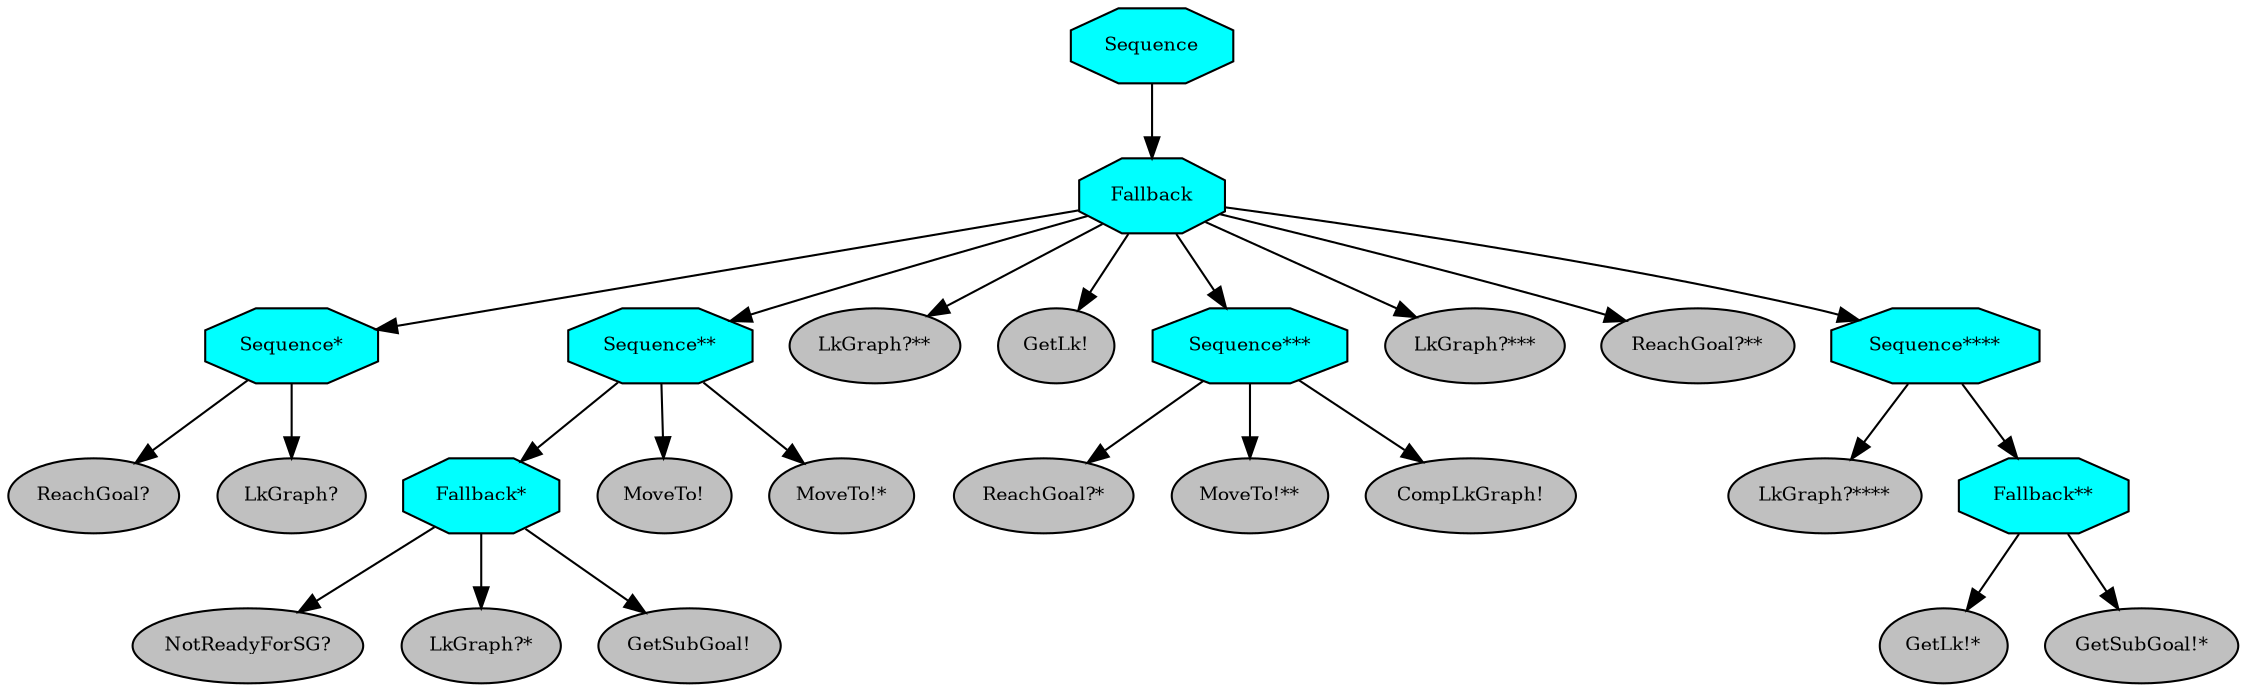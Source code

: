 digraph pastafarianism {
ordering=out;
graph [fontname="times-roman"];
node [fontname="times-roman"];
edge [fontname="times-roman"];
Sequence [fillcolor=cyan, fontcolor=black, fontsize=9, label=Sequence, shape=octagon, style=filled];
Fallback [fillcolor=cyan, fontcolor=black, fontsize=9, label=Fallback, shape=octagon, style=filled];
Sequence -> Fallback;
"Sequence*" [fillcolor=cyan, fontcolor=black, fontsize=9, label="Sequence*", shape=octagon, style=filled];
Fallback -> "Sequence*";
"ReachGoal?" [fillcolor=gray, fontcolor=black, fontsize=9, label="ReachGoal?", shape=ellipse, style=filled];
"Sequence*" -> "ReachGoal?";
"LkGraph?" [fillcolor=gray, fontcolor=black, fontsize=9, label="LkGraph?", shape=ellipse, style=filled];
"Sequence*" -> "LkGraph?";
"Sequence**" [fillcolor=cyan, fontcolor=black, fontsize=9, label="Sequence**", shape=octagon, style=filled];
Fallback -> "Sequence**";
"Fallback*" [fillcolor=cyan, fontcolor=black, fontsize=9, label="Fallback*", shape=octagon, style=filled];
"Sequence**" -> "Fallback*";
"NotReadyForSG?" [fillcolor=gray, fontcolor=black, fontsize=9, label="NotReadyForSG?", shape=ellipse, style=filled];
"Fallback*" -> "NotReadyForSG?";
"LkGraph?*" [fillcolor=gray, fontcolor=black, fontsize=9, label="LkGraph?*", shape=ellipse, style=filled];
"Fallback*" -> "LkGraph?*";
"GetSubGoal!" [fillcolor=gray, fontcolor=black, fontsize=9, label="GetSubGoal!", shape=ellipse, style=filled];
"Fallback*" -> "GetSubGoal!";
"MoveTo!" [fillcolor=gray, fontcolor=black, fontsize=9, label="MoveTo!", shape=ellipse, style=filled];
"Sequence**" -> "MoveTo!";
"MoveTo!*" [fillcolor=gray, fontcolor=black, fontsize=9, label="MoveTo!*", shape=ellipse, style=filled];
"Sequence**" -> "MoveTo!*";
"LkGraph?**" [fillcolor=gray, fontcolor=black, fontsize=9, label="LkGraph?**", shape=ellipse, style=filled];
Fallback -> "LkGraph?**";
"GetLk!" [fillcolor=gray, fontcolor=black, fontsize=9, label="GetLk!", shape=ellipse, style=filled];
Fallback -> "GetLk!";
"Sequence***" [fillcolor=cyan, fontcolor=black, fontsize=9, label="Sequence***", shape=octagon, style=filled];
Fallback -> "Sequence***";
"ReachGoal?*" [fillcolor=gray, fontcolor=black, fontsize=9, label="ReachGoal?*", shape=ellipse, style=filled];
"Sequence***" -> "ReachGoal?*";
"MoveTo!**" [fillcolor=gray, fontcolor=black, fontsize=9, label="MoveTo!**", shape=ellipse, style=filled];
"Sequence***" -> "MoveTo!**";
"CompLkGraph!" [fillcolor=gray, fontcolor=black, fontsize=9, label="CompLkGraph!", shape=ellipse, style=filled];
"Sequence***" -> "CompLkGraph!";
"LkGraph?***" [fillcolor=gray, fontcolor=black, fontsize=9, label="LkGraph?***", shape=ellipse, style=filled];
Fallback -> "LkGraph?***";
"ReachGoal?**" [fillcolor=gray, fontcolor=black, fontsize=9, label="ReachGoal?**", shape=ellipse, style=filled];
Fallback -> "ReachGoal?**";
"Sequence****" [fillcolor=cyan, fontcolor=black, fontsize=9, label="Sequence****", shape=octagon, style=filled];
Fallback -> "Sequence****";
"LkGraph?****" [fillcolor=gray, fontcolor=black, fontsize=9, label="LkGraph?****", shape=ellipse, style=filled];
"Sequence****" -> "LkGraph?****";
"Fallback**" [fillcolor=cyan, fontcolor=black, fontsize=9, label="Fallback**", shape=octagon, style=filled];
"Sequence****" -> "Fallback**";
"GetLk!*" [fillcolor=gray, fontcolor=black, fontsize=9, label="GetLk!*", shape=ellipse, style=filled];
"Fallback**" -> "GetLk!*";
"GetSubGoal!*" [fillcolor=gray, fontcolor=black, fontsize=9, label="GetSubGoal!*", shape=ellipse, style=filled];
"Fallback**" -> "GetSubGoal!*";
}
